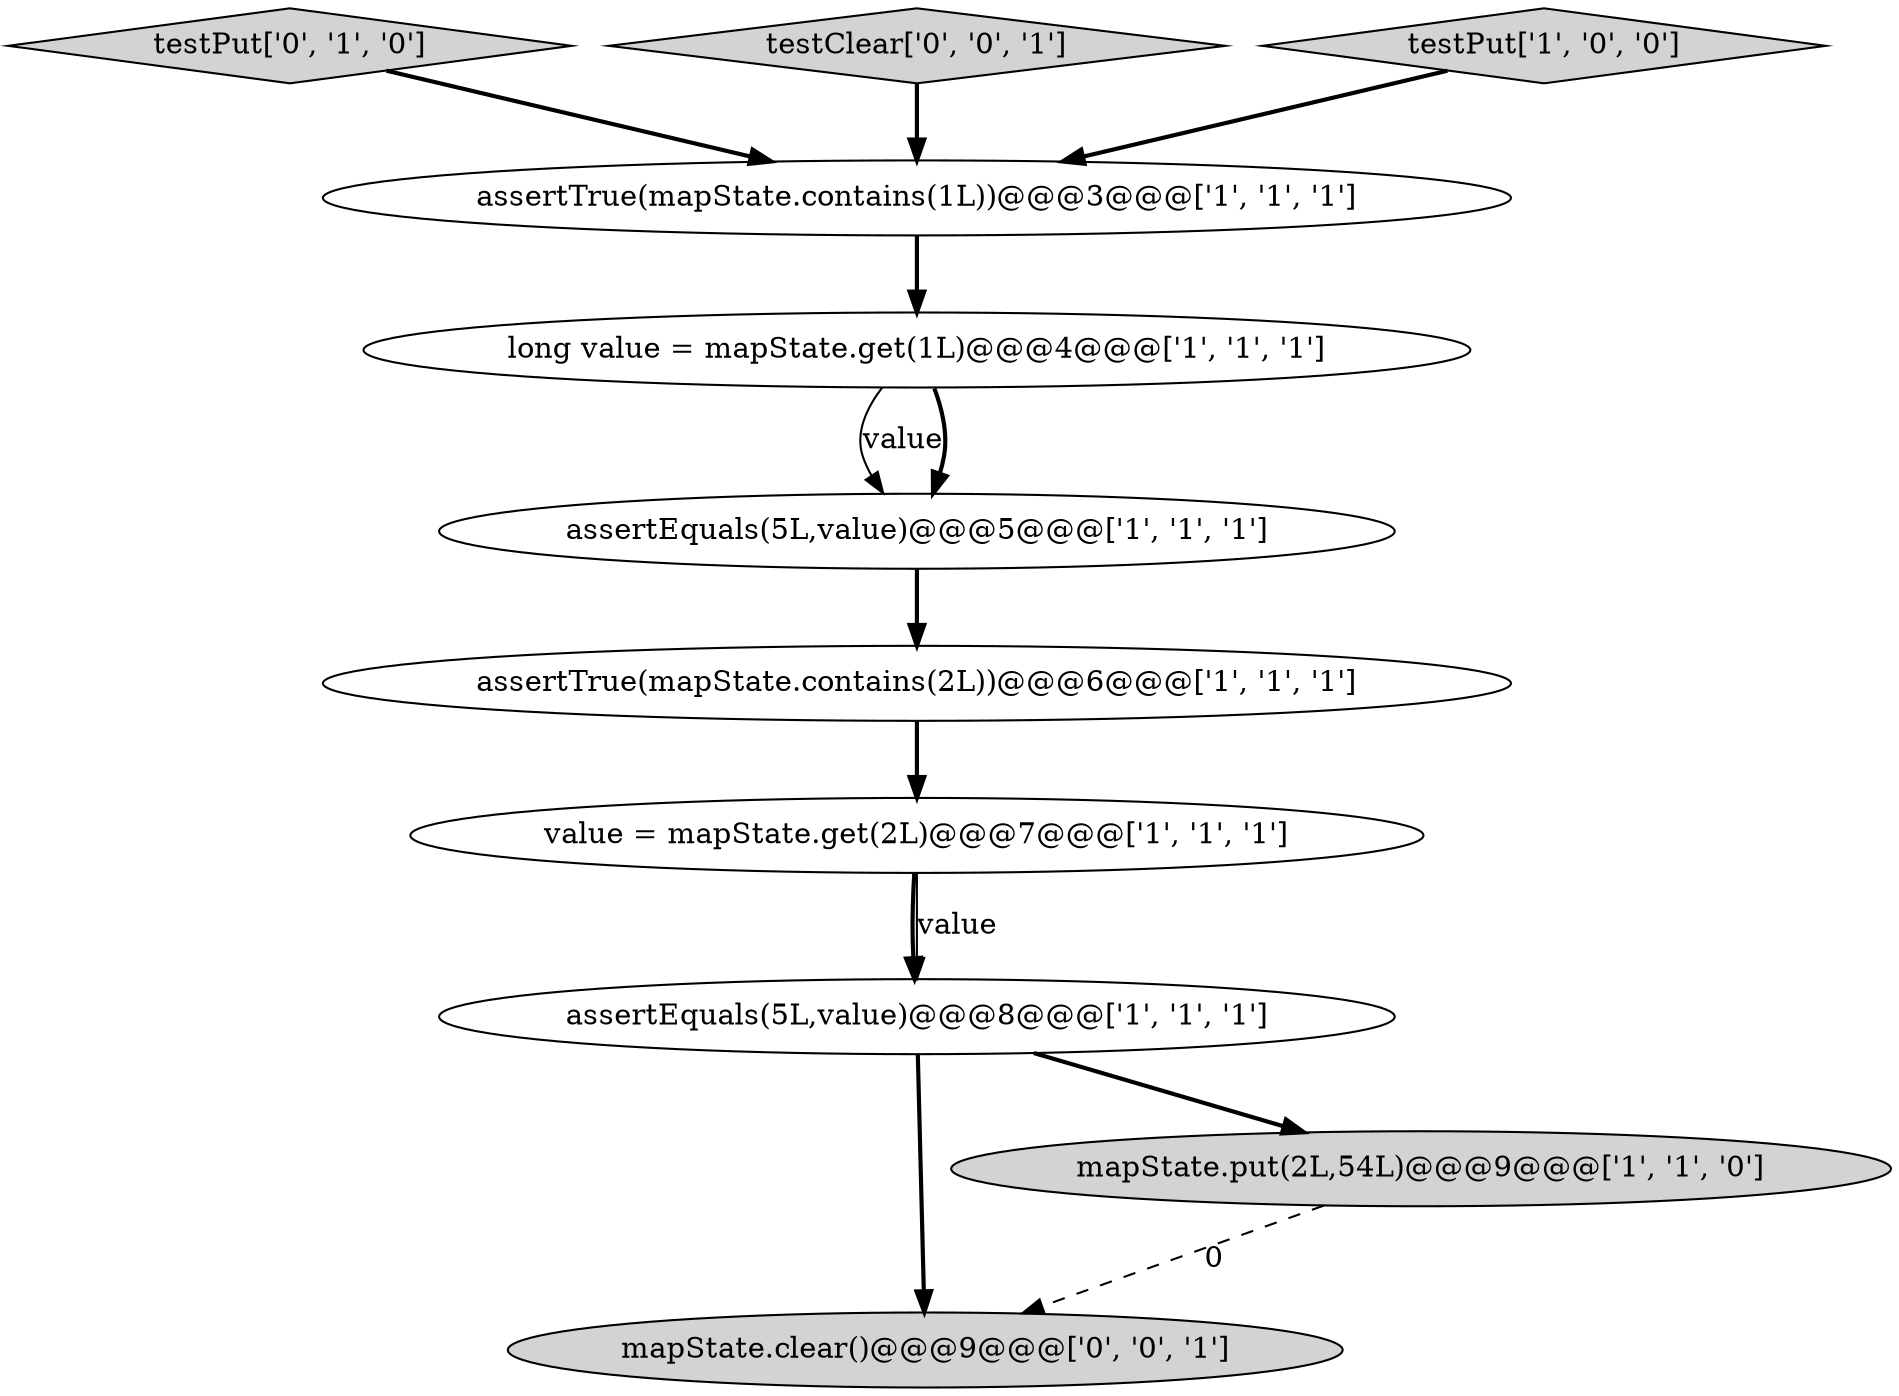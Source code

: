 digraph {
6 [style = filled, label = "assertEquals(5L,value)@@@8@@@['1', '1', '1']", fillcolor = white, shape = ellipse image = "AAA0AAABBB1BBB"];
8 [style = filled, label = "testPut['0', '1', '0']", fillcolor = lightgray, shape = diamond image = "AAA0AAABBB2BBB"];
10 [style = filled, label = "mapState.clear()@@@9@@@['0', '0', '1']", fillcolor = lightgray, shape = ellipse image = "AAA0AAABBB3BBB"];
7 [style = filled, label = "assertTrue(mapState.contains(1L))@@@3@@@['1', '1', '1']", fillcolor = white, shape = ellipse image = "AAA0AAABBB1BBB"];
3 [style = filled, label = "value = mapState.get(2L)@@@7@@@['1', '1', '1']", fillcolor = white, shape = ellipse image = "AAA0AAABBB1BBB"];
5 [style = filled, label = "assertEquals(5L,value)@@@5@@@['1', '1', '1']", fillcolor = white, shape = ellipse image = "AAA0AAABBB1BBB"];
9 [style = filled, label = "testClear['0', '0', '1']", fillcolor = lightgray, shape = diamond image = "AAA0AAABBB3BBB"];
2 [style = filled, label = "long value = mapState.get(1L)@@@4@@@['1', '1', '1']", fillcolor = white, shape = ellipse image = "AAA0AAABBB1BBB"];
0 [style = filled, label = "assertTrue(mapState.contains(2L))@@@6@@@['1', '1', '1']", fillcolor = white, shape = ellipse image = "AAA0AAABBB1BBB"];
4 [style = filled, label = "mapState.put(2L,54L)@@@9@@@['1', '1', '0']", fillcolor = lightgray, shape = ellipse image = "AAA0AAABBB1BBB"];
1 [style = filled, label = "testPut['1', '0', '0']", fillcolor = lightgray, shape = diamond image = "AAA0AAABBB1BBB"];
0->3 [style = bold, label=""];
6->4 [style = bold, label=""];
3->6 [style = bold, label=""];
4->10 [style = dashed, label="0"];
5->0 [style = bold, label=""];
9->7 [style = bold, label=""];
3->6 [style = solid, label="value"];
7->2 [style = bold, label=""];
1->7 [style = bold, label=""];
6->10 [style = bold, label=""];
8->7 [style = bold, label=""];
2->5 [style = solid, label="value"];
2->5 [style = bold, label=""];
}
